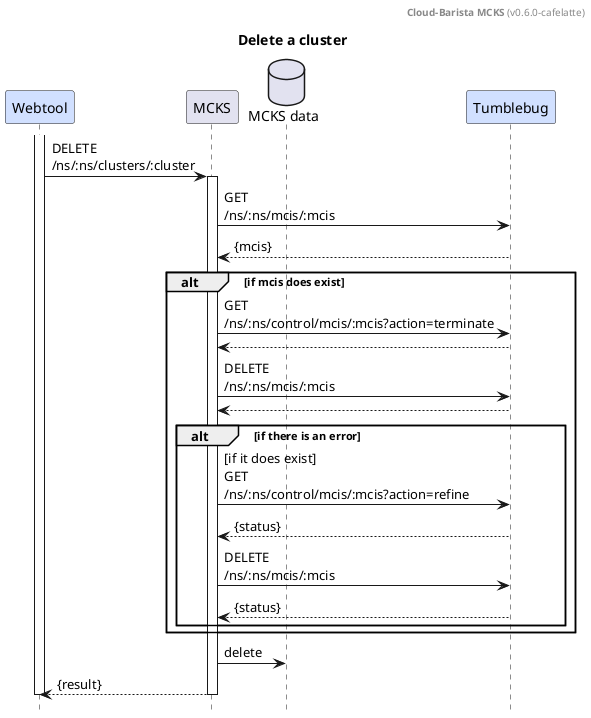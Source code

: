 @startuml

header **Cloud-Barista MCKS** (v0.6.0-cafelatte)
title Delete a cluster
hide footbox

participant	"Webtool"		as webtool		#d1e0ff
participant	"MCKS"		as provider
database	"MCKS data"	as db
participant	"Tumblebug"		as tumblebug	#d1e0ff


activate webtool
	webtool		->	provider		: DELETE\n/ns/:ns/clusters/:cluster

	activate provider
		provider	->	tumblebug	: GET\n/ns/:ns/mcis/:mcis
		tumblebug	-->	provider	: {mcis}
		alt if mcis does exist 

			provider	->	tumblebug	: GET\n/ns/:ns/control/mcis/:mcis?action=terminate
			tumblebug	-->	provider

			provider	->	tumblebug	: DELETE\n/ns/:ns/mcis/:mcis
			tumblebug	-->	provider

			alt if there is an error
				provider	->	tumblebug	: [if it does exist]\nGET\n/ns/:ns/control/mcis/:mcis?action=refine
				tumblebug	-->	provider	: {status}
				
				provider	->	tumblebug	: DELETE\n/ns/:ns/mcis/:mcis
				tumblebug	-->	provider	: {status}
			end

		end

		provider	->	db	: delete
		provider	-->	webtool		: {result}

	deactivate provider

deactivate webtool

@enduml